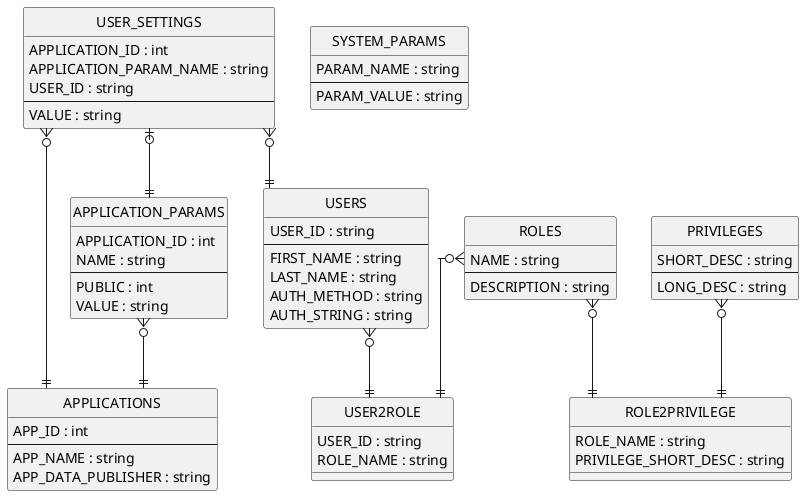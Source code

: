@startuml Database Model

' configuration
hide circle
skinparam linetype ortho

' comment

entity "APPLICATIONS" as app {
APP_ID : int
--
APP_NAME : string
APP_DATA_PUBLISHER : string
}

entity "SYSTEM_PARAMS" as sysParam {
PARAM_NAME : string
--
PARAM_VALUE : string
}

entity "APPLICATION_PARAMS" as appParam {
APPLICATION_ID : int
NAME : string
--
PUBLIC : int
VALUE : string
}

entity "USER_SETTINGS" as userParams {
APPLICATION_ID : int
APPLICATION_PARAM_NAME : string
USER_ID : string
--
VALUE : string
}

entity "ROLES" as userRoles {
NAME : string
--
DESCRIPTION : string
}

entity "USERS" as user {
USER_ID : string
--
FIRST_NAME : string 
LAST_NAME : string
AUTH_METHOD : string
AUTH_STRING : string 
}


entity "PRIVILEGES" as rolePrivileges {
SHORT_DESC : string
--
LONG_DESC : string
}

entity "ROLE2PRIVILEGE" as r2p {
ROLE_NAME : string
PRIVILEGE_SHORT_DESC : string  
}

entity "USER2ROLE" as u2p {
USER_ID : string
ROLE_NAME : string
}


userParams }o--|| app
userParams  }o--|| user
appParam }o--|| app
userParams |o--|| appParam 
user }o--|| u2p
userRoles }o--|| u2p
userRoles }o--|| r2p
rolePrivileges }o--|| r2p
@enduml